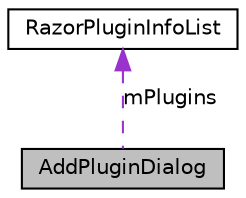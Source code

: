 digraph G
{
  edge [fontname="Helvetica",fontsize="10",labelfontname="Helvetica",labelfontsize="10"];
  node [fontname="Helvetica",fontsize="10",shape=record];
  Node1 [label="AddPluginDialog",height=0.2,width=0.4,color="black", fillcolor="grey75", style="filled" fontcolor="black"];
  Node2 -> Node1 [dir=back,color="darkorchid3",fontsize="10",style="dashed",label="mPlugins",fontname="Helvetica"];
  Node2 [label="RazorPluginInfoList",height=0.2,width=0.4,color="black", fillcolor="white", style="filled",URL="$classRazorPluginInfoList.html",tooltip="List of the RazorPluginInfo objects."];
}
